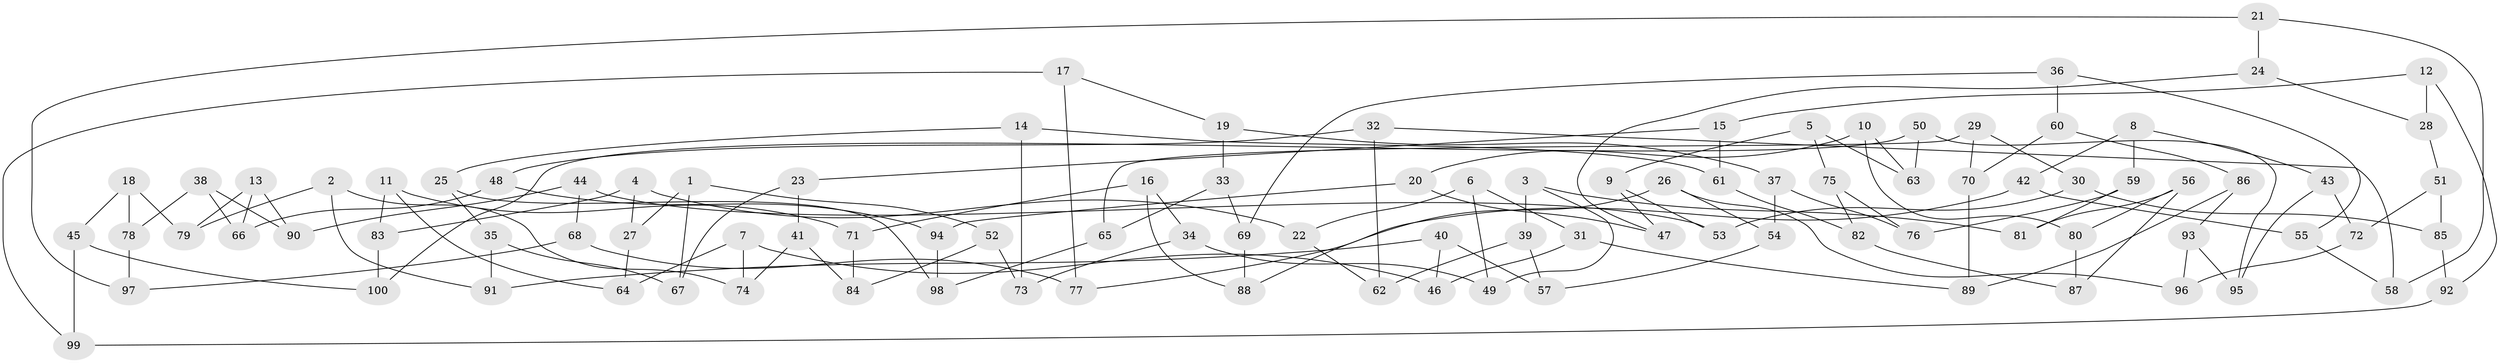// Generated by graph-tools (version 1.1) at 2025/11/02/21/25 10:11:15]
// undirected, 100 vertices, 150 edges
graph export_dot {
graph [start="1"]
  node [color=gray90,style=filled];
  1;
  2;
  3;
  4;
  5;
  6;
  7;
  8;
  9;
  10;
  11;
  12;
  13;
  14;
  15;
  16;
  17;
  18;
  19;
  20;
  21;
  22;
  23;
  24;
  25;
  26;
  27;
  28;
  29;
  30;
  31;
  32;
  33;
  34;
  35;
  36;
  37;
  38;
  39;
  40;
  41;
  42;
  43;
  44;
  45;
  46;
  47;
  48;
  49;
  50;
  51;
  52;
  53;
  54;
  55;
  56;
  57;
  58;
  59;
  60;
  61;
  62;
  63;
  64;
  65;
  66;
  67;
  68;
  69;
  70;
  71;
  72;
  73;
  74;
  75;
  76;
  77;
  78;
  79;
  80;
  81;
  82;
  83;
  84;
  85;
  86;
  87;
  88;
  89;
  90;
  91;
  92;
  93;
  94;
  95;
  96;
  97;
  98;
  99;
  100;
  1 -- 27;
  1 -- 52;
  1 -- 67;
  2 -- 74;
  2 -- 91;
  2 -- 79;
  3 -- 49;
  3 -- 81;
  3 -- 39;
  4 -- 83;
  4 -- 27;
  4 -- 22;
  5 -- 9;
  5 -- 63;
  5 -- 75;
  6 -- 31;
  6 -- 49;
  6 -- 22;
  7 -- 74;
  7 -- 64;
  7 -- 46;
  8 -- 42;
  8 -- 43;
  8 -- 59;
  9 -- 53;
  9 -- 47;
  10 -- 20;
  10 -- 80;
  10 -- 63;
  11 -- 71;
  11 -- 83;
  11 -- 64;
  12 -- 15;
  12 -- 28;
  12 -- 92;
  13 -- 66;
  13 -- 79;
  13 -- 90;
  14 -- 73;
  14 -- 25;
  14 -- 61;
  15 -- 23;
  15 -- 61;
  16 -- 88;
  16 -- 34;
  16 -- 71;
  17 -- 99;
  17 -- 77;
  17 -- 19;
  18 -- 79;
  18 -- 78;
  18 -- 45;
  19 -- 37;
  19 -- 33;
  20 -- 47;
  20 -- 94;
  21 -- 97;
  21 -- 24;
  21 -- 58;
  22 -- 62;
  23 -- 67;
  23 -- 41;
  24 -- 47;
  24 -- 28;
  25 -- 98;
  25 -- 35;
  26 -- 54;
  26 -- 88;
  26 -- 96;
  27 -- 64;
  28 -- 51;
  29 -- 30;
  29 -- 70;
  29 -- 65;
  30 -- 85;
  30 -- 53;
  31 -- 89;
  31 -- 46;
  32 -- 62;
  32 -- 48;
  32 -- 58;
  33 -- 65;
  33 -- 69;
  34 -- 49;
  34 -- 73;
  35 -- 91;
  35 -- 67;
  36 -- 69;
  36 -- 60;
  36 -- 55;
  37 -- 54;
  37 -- 76;
  38 -- 78;
  38 -- 66;
  38 -- 90;
  39 -- 62;
  39 -- 57;
  40 -- 46;
  40 -- 57;
  40 -- 91;
  41 -- 74;
  41 -- 84;
  42 -- 77;
  42 -- 55;
  43 -- 95;
  43 -- 72;
  44 -- 53;
  44 -- 68;
  44 -- 90;
  45 -- 99;
  45 -- 100;
  48 -- 94;
  48 -- 66;
  50 -- 63;
  50 -- 100;
  50 -- 95;
  51 -- 72;
  51 -- 85;
  52 -- 84;
  52 -- 73;
  54 -- 57;
  55 -- 58;
  56 -- 80;
  56 -- 87;
  56 -- 81;
  59 -- 81;
  59 -- 76;
  60 -- 86;
  60 -- 70;
  61 -- 82;
  65 -- 98;
  68 -- 97;
  68 -- 77;
  69 -- 88;
  70 -- 89;
  71 -- 84;
  72 -- 96;
  75 -- 76;
  75 -- 82;
  78 -- 97;
  80 -- 87;
  82 -- 87;
  83 -- 100;
  85 -- 92;
  86 -- 93;
  86 -- 89;
  92 -- 99;
  93 -- 96;
  93 -- 95;
  94 -- 98;
}
